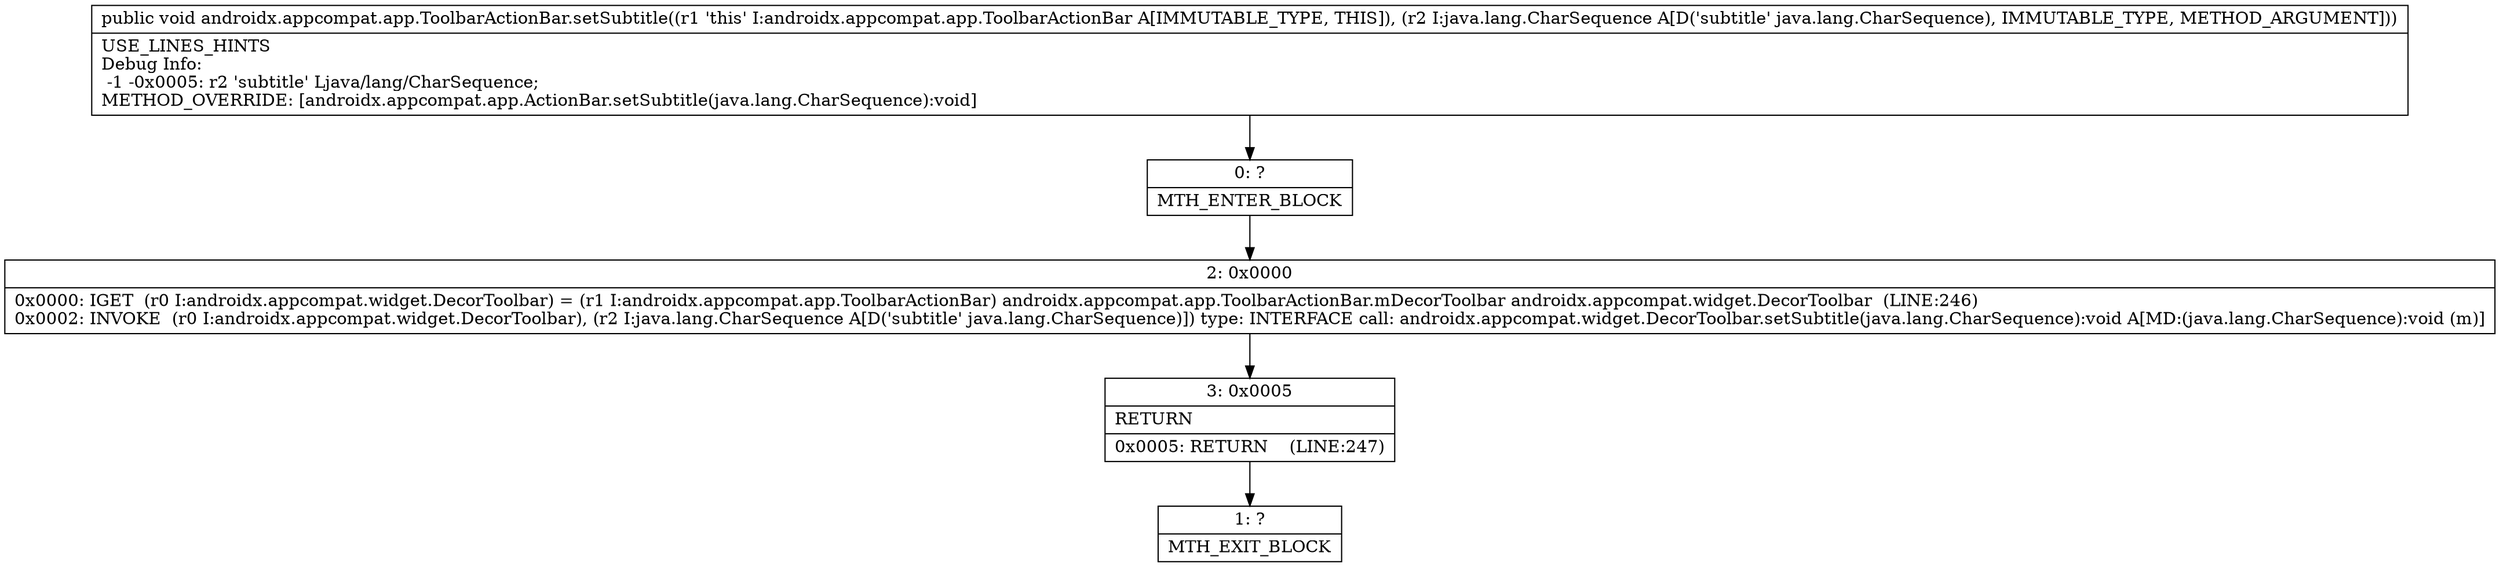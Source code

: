 digraph "CFG forandroidx.appcompat.app.ToolbarActionBar.setSubtitle(Ljava\/lang\/CharSequence;)V" {
Node_0 [shape=record,label="{0\:\ ?|MTH_ENTER_BLOCK\l}"];
Node_2 [shape=record,label="{2\:\ 0x0000|0x0000: IGET  (r0 I:androidx.appcompat.widget.DecorToolbar) = (r1 I:androidx.appcompat.app.ToolbarActionBar) androidx.appcompat.app.ToolbarActionBar.mDecorToolbar androidx.appcompat.widget.DecorToolbar  (LINE:246)\l0x0002: INVOKE  (r0 I:androidx.appcompat.widget.DecorToolbar), (r2 I:java.lang.CharSequence A[D('subtitle' java.lang.CharSequence)]) type: INTERFACE call: androidx.appcompat.widget.DecorToolbar.setSubtitle(java.lang.CharSequence):void A[MD:(java.lang.CharSequence):void (m)]\l}"];
Node_3 [shape=record,label="{3\:\ 0x0005|RETURN\l|0x0005: RETURN    (LINE:247)\l}"];
Node_1 [shape=record,label="{1\:\ ?|MTH_EXIT_BLOCK\l}"];
MethodNode[shape=record,label="{public void androidx.appcompat.app.ToolbarActionBar.setSubtitle((r1 'this' I:androidx.appcompat.app.ToolbarActionBar A[IMMUTABLE_TYPE, THIS]), (r2 I:java.lang.CharSequence A[D('subtitle' java.lang.CharSequence), IMMUTABLE_TYPE, METHOD_ARGUMENT]))  | USE_LINES_HINTS\lDebug Info:\l  \-1 \-0x0005: r2 'subtitle' Ljava\/lang\/CharSequence;\lMETHOD_OVERRIDE: [androidx.appcompat.app.ActionBar.setSubtitle(java.lang.CharSequence):void]\l}"];
MethodNode -> Node_0;Node_0 -> Node_2;
Node_2 -> Node_3;
Node_3 -> Node_1;
}

